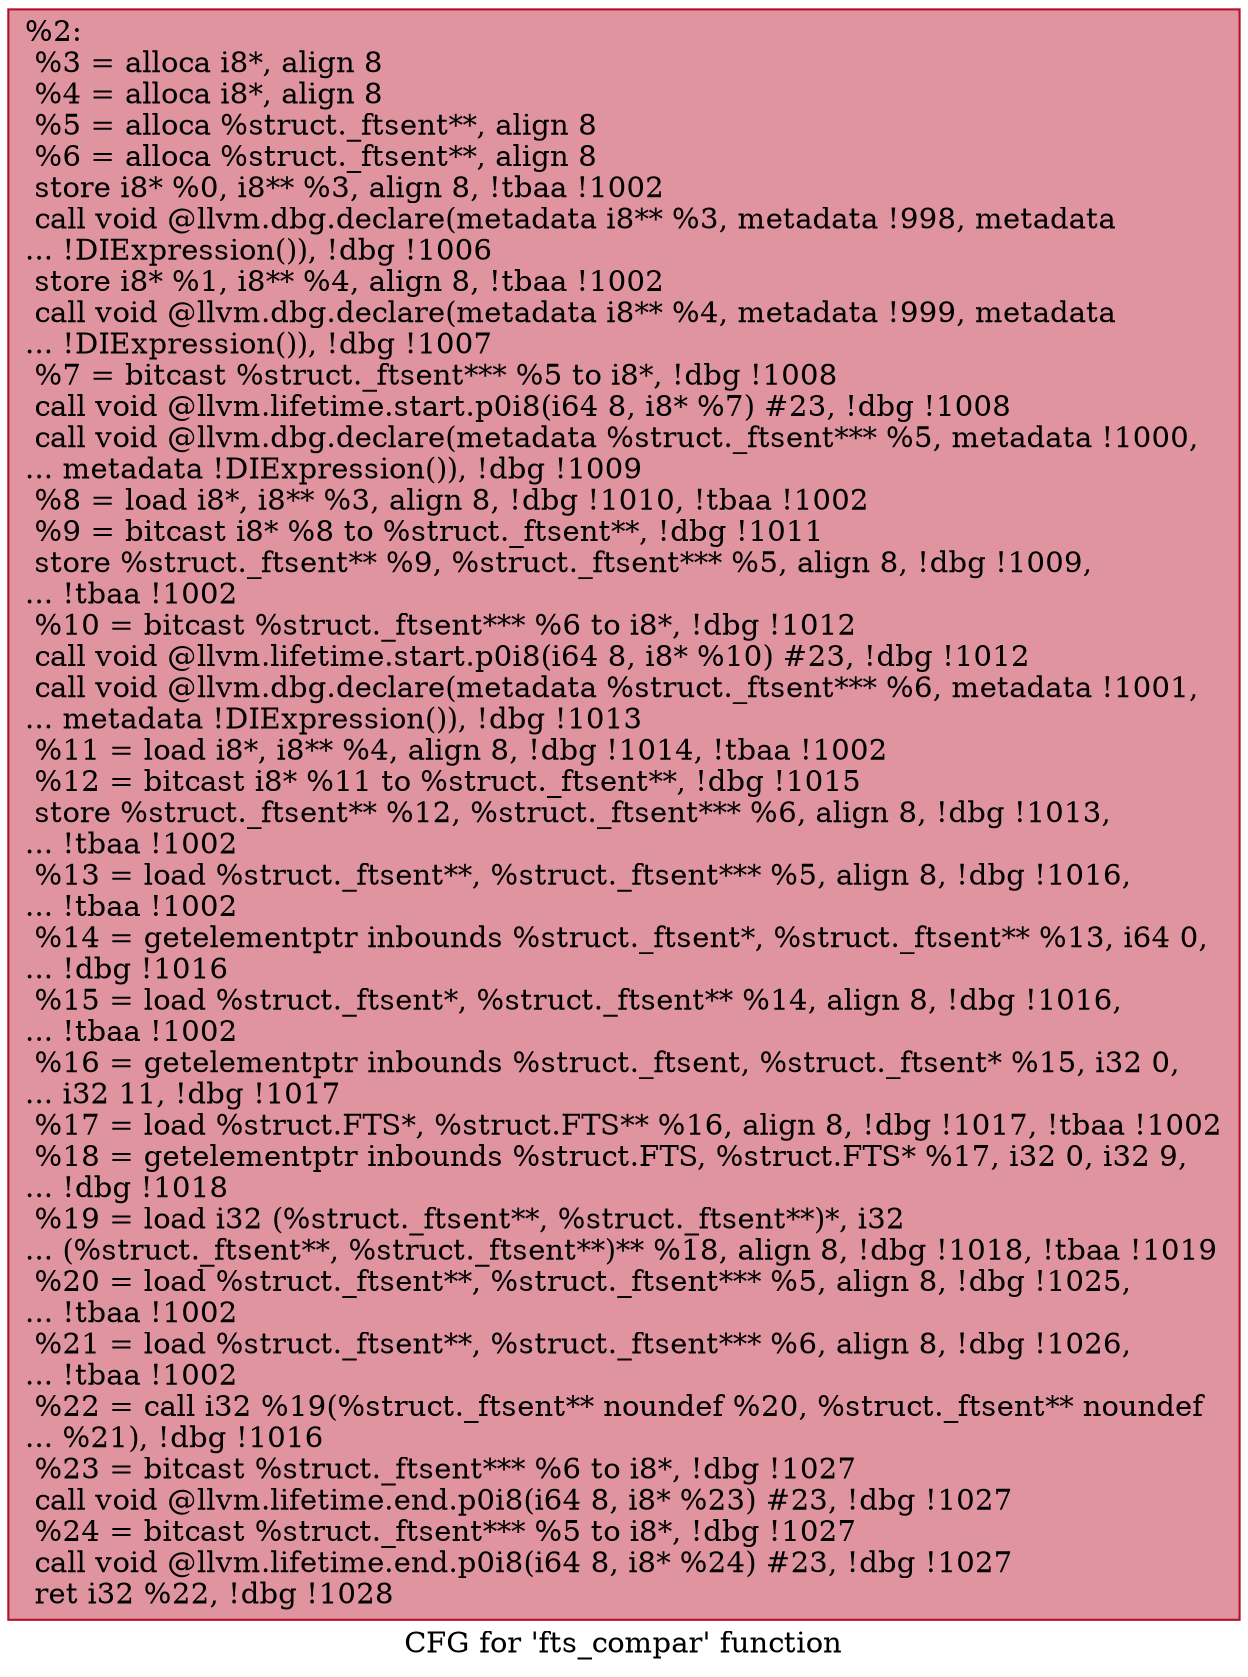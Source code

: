 digraph "CFG for 'fts_compar' function" {
	label="CFG for 'fts_compar' function";

	Node0x21283c0 [shape=record,color="#b70d28ff", style=filled, fillcolor="#b70d2870",label="{%2:\l  %3 = alloca i8*, align 8\l  %4 = alloca i8*, align 8\l  %5 = alloca %struct._ftsent**, align 8\l  %6 = alloca %struct._ftsent**, align 8\l  store i8* %0, i8** %3, align 8, !tbaa !1002\l  call void @llvm.dbg.declare(metadata i8** %3, metadata !998, metadata\l... !DIExpression()), !dbg !1006\l  store i8* %1, i8** %4, align 8, !tbaa !1002\l  call void @llvm.dbg.declare(metadata i8** %4, metadata !999, metadata\l... !DIExpression()), !dbg !1007\l  %7 = bitcast %struct._ftsent*** %5 to i8*, !dbg !1008\l  call void @llvm.lifetime.start.p0i8(i64 8, i8* %7) #23, !dbg !1008\l  call void @llvm.dbg.declare(metadata %struct._ftsent*** %5, metadata !1000,\l... metadata !DIExpression()), !dbg !1009\l  %8 = load i8*, i8** %3, align 8, !dbg !1010, !tbaa !1002\l  %9 = bitcast i8* %8 to %struct._ftsent**, !dbg !1011\l  store %struct._ftsent** %9, %struct._ftsent*** %5, align 8, !dbg !1009,\l... !tbaa !1002\l  %10 = bitcast %struct._ftsent*** %6 to i8*, !dbg !1012\l  call void @llvm.lifetime.start.p0i8(i64 8, i8* %10) #23, !dbg !1012\l  call void @llvm.dbg.declare(metadata %struct._ftsent*** %6, metadata !1001,\l... metadata !DIExpression()), !dbg !1013\l  %11 = load i8*, i8** %4, align 8, !dbg !1014, !tbaa !1002\l  %12 = bitcast i8* %11 to %struct._ftsent**, !dbg !1015\l  store %struct._ftsent** %12, %struct._ftsent*** %6, align 8, !dbg !1013,\l... !tbaa !1002\l  %13 = load %struct._ftsent**, %struct._ftsent*** %5, align 8, !dbg !1016,\l... !tbaa !1002\l  %14 = getelementptr inbounds %struct._ftsent*, %struct._ftsent** %13, i64 0,\l... !dbg !1016\l  %15 = load %struct._ftsent*, %struct._ftsent** %14, align 8, !dbg !1016,\l... !tbaa !1002\l  %16 = getelementptr inbounds %struct._ftsent, %struct._ftsent* %15, i32 0,\l... i32 11, !dbg !1017\l  %17 = load %struct.FTS*, %struct.FTS** %16, align 8, !dbg !1017, !tbaa !1002\l  %18 = getelementptr inbounds %struct.FTS, %struct.FTS* %17, i32 0, i32 9,\l... !dbg !1018\l  %19 = load i32 (%struct._ftsent**, %struct._ftsent**)*, i32\l... (%struct._ftsent**, %struct._ftsent**)** %18, align 8, !dbg !1018, !tbaa !1019\l  %20 = load %struct._ftsent**, %struct._ftsent*** %5, align 8, !dbg !1025,\l... !tbaa !1002\l  %21 = load %struct._ftsent**, %struct._ftsent*** %6, align 8, !dbg !1026,\l... !tbaa !1002\l  %22 = call i32 %19(%struct._ftsent** noundef %20, %struct._ftsent** noundef\l... %21), !dbg !1016\l  %23 = bitcast %struct._ftsent*** %6 to i8*, !dbg !1027\l  call void @llvm.lifetime.end.p0i8(i64 8, i8* %23) #23, !dbg !1027\l  %24 = bitcast %struct._ftsent*** %5 to i8*, !dbg !1027\l  call void @llvm.lifetime.end.p0i8(i64 8, i8* %24) #23, !dbg !1027\l  ret i32 %22, !dbg !1028\l}"];
}
